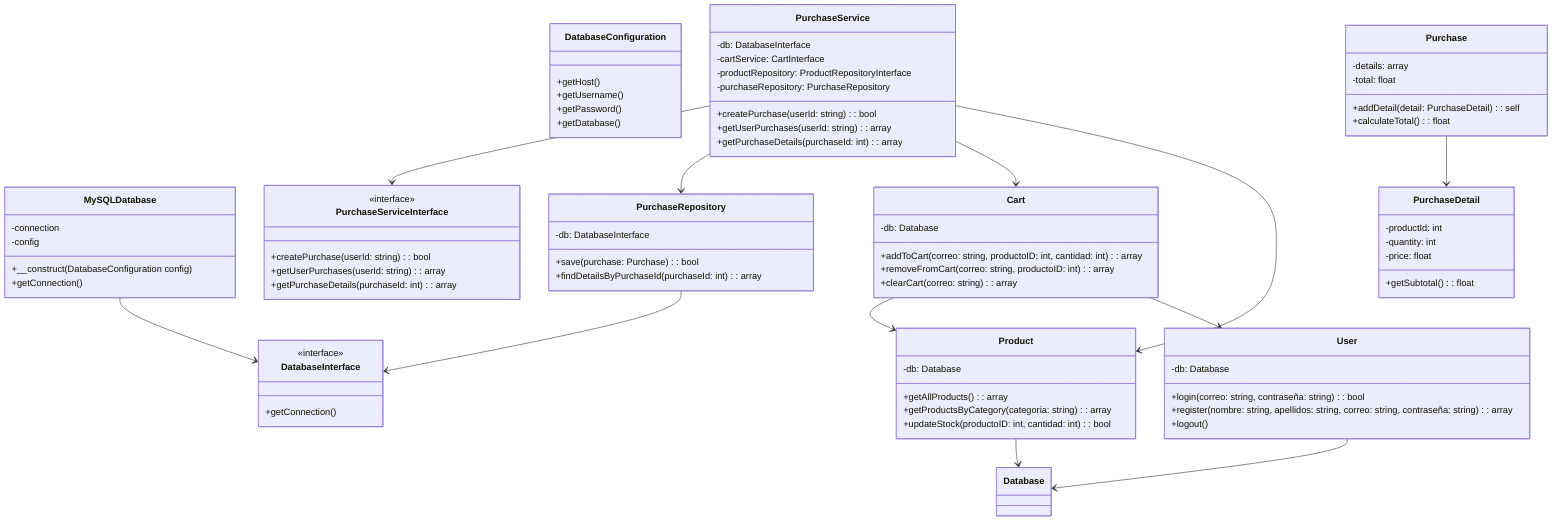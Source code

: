 classDiagram
    %% Clases principales en src
    class DatabaseInterface {
        <<interface>>
        +getConnection()
    }

    class MySQLDatabase {
        -connection
        -config
        +__construct(DatabaseConfiguration config)
        +getConnection()
    }

    class DatabaseConfiguration {
        +getHost()
        +getUsername()
        +getPassword()
        +getDatabase()
    }

    class PurchaseServiceInterface {
        <<interface>>
        +createPurchase(userId: string): bool
        +getUserPurchases(userId: string): array
        +getPurchaseDetails(purchaseId: int): array
    }

    class PurchaseService {
        -db: DatabaseInterface
        -cartService: CartInterface
        -productRepository: ProductRepositoryInterface
        -purchaseRepository: PurchaseRepository
        +createPurchase(userId: string): bool
        +getUserPurchases(userId: string): array
        +getPurchaseDetails(purchaseId: int): array
    }

    class PurchaseRepository {
        -db: DatabaseInterface
        +save(purchase: Purchase): bool
        +findDetailsByPurchaseId(purchaseId: int): array
    }

    class Purchase {
        -details: array
        -total: float
        +addDetail(detail: PurchaseDetail): self
        +calculateTotal(): float
    }

    class PurchaseDetail {
        -productId: int
        -quantity: int
        -price: float
        +getSubtotal(): float
    }

    %% Clases principales en PHP
    class Cart {
        -db: Database
        +addToCart(correo: string, productoID: int, cantidad: int): array
        +removeFromCart(correo: string, productoID: int): array
        +clearCart(correo: string): array
    }

    class Product {
        -db: Database
        +getAllProducts(): array
        +getProductsByCategory(categoria: string): array
        +updateStock(productoID: int, cantidad: int): bool
    }

    class User {
        -db: Database
        +login(correo: string, contraseña: string): bool
        +register(nombre: string, apellidos: string, correo: string, contraseña: string): array
        +logout()
    }

    %% Relaciones entre clases
    MySQLDatabase --> DatabaseInterface
    PurchaseService --> PurchaseServiceInterface
    PurchaseService --> PurchaseRepository
    PurchaseService --> Cart
    PurchaseService --> Product
    PurchaseRepository --> DatabaseInterface
    Purchase --> PurchaseDetail
    Cart --> Product
    Cart --> User
    Product --> Database
    User --> Database